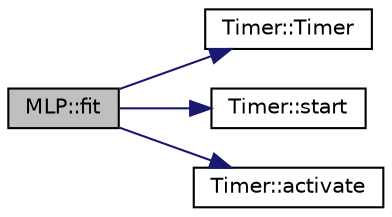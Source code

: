 digraph "MLP::fit"
{
  bgcolor="transparent";
  edge [fontname="Helvetica",fontsize="10",labelfontname="Helvetica",labelfontsize="10"];
  node [fontname="Helvetica",fontsize="10",shape=record];
  rankdir="LR";
  Node7 [label="MLP::fit",height=0.2,width=0.4,color="black", fillcolor="grey75", style="filled", fontcolor="black"];
  Node7 -> Node8 [color="midnightblue",fontsize="10",style="solid",fontname="Helvetica"];
  Node8 [label="Timer::Timer",height=0.2,width=0.4,color="black",URL="$classTimer.html#ad6961e6afa7a21a78e564d8f21d7387b",tooltip="Creates an instance of a timer object. "];
  Node7 -> Node9 [color="midnightblue",fontsize="10",style="solid",fontname="Helvetica"];
  Node9 [label="Timer::start",height=0.2,width=0.4,color="black",URL="$classTimer.html#a3a8b5272198d029779dc9302a54305a8",tooltip="Start the timer. "];
  Node7 -> Node10 [color="midnightblue",fontsize="10",style="solid",fontname="Helvetica"];
  Node10 [label="Timer::activate",height=0.2,width=0.4,color="black",URL="$classTimer.html#a39c1c8047b50133aea46341f898da32f",tooltip="Checks if the time interval passed in the constructor has passed. "];
}
